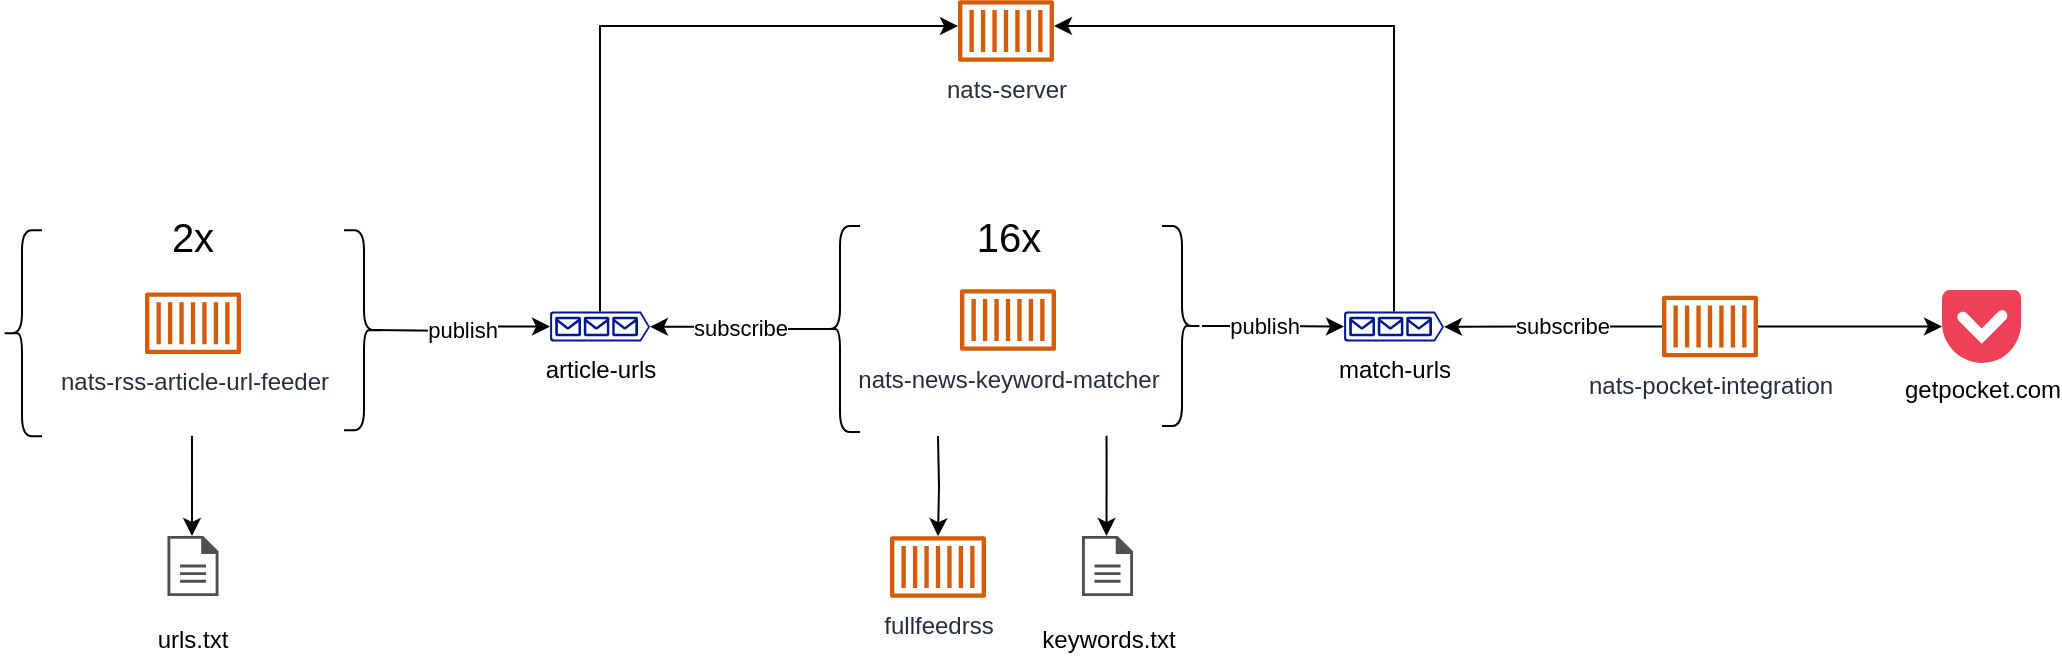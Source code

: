 <mxfile version="20.2.8" type="device"><diagram id="Yfbx8rVYjcb8BNsT8ME1" name="Page-1"><mxGraphModel dx="1906" dy="633" grid="1" gridSize="10" guides="1" tooltips="1" connect="1" arrows="1" fold="1" page="1" pageScale="1" pageWidth="1169" pageHeight="827" math="0" shadow="0"><root><mxCell id="0"/><mxCell id="1" parent="0"/><mxCell id="3aO3Zq7IsuRw8pjfxn2K-10" value="" style="edgeStyle=orthogonalEdgeStyle;rounded=0;orthogonalLoop=1;jettySize=auto;html=1;exitX=0.1;exitY=0.5;exitDx=0;exitDy=0;exitPerimeter=0;entryX=1;entryY=0.51;entryDx=0;entryDy=0;entryPerimeter=0;" parent="1" source="3aO3Zq7IsuRw8pjfxn2K-9" target="3aO3Zq7IsuRw8pjfxn2K-2" edge="1"><mxGeometry relative="1" as="geometry"><mxPoint x="150" y="160" as="targetPoint"/></mxGeometry></mxCell><mxCell id="3aO3Zq7IsuRw8pjfxn2K-22" value="subscribe" style="edgeLabel;html=1;align=center;verticalAlign=middle;resizable=0;points=[];" parent="3aO3Zq7IsuRw8pjfxn2K-10" vertex="1" connectable="0"><mxGeometry x="-0.038" y="2" relative="1" as="geometry"><mxPoint y="-3" as="offset"/></mxGeometry></mxCell><mxCell id="pSf1_7d5s_QFF2AIXK5g-8" style="edgeStyle=orthogonalEdgeStyle;rounded=0;orthogonalLoop=1;jettySize=auto;html=1;fontSize=20;" parent="1" source="3aO3Zq7IsuRw8pjfxn2K-2" target="3aO3Zq7IsuRw8pjfxn2K-30" edge="1"><mxGeometry relative="1" as="geometry"><Array as="points"><mxPoint x="79" y="80"/></Array></mxGeometry></mxCell><mxCell id="3aO3Zq7IsuRw8pjfxn2K-2" value="article-urls" style="sketch=0;aspect=fixed;pointerEvents=1;shadow=0;dashed=0;html=1;strokeColor=none;labelPosition=center;verticalLabelPosition=bottom;verticalAlign=top;align=center;fillColor=#00188D;shape=mxgraph.azure.queue_generic" parent="1" vertex="1"><mxGeometry x="54" y="222.75" width="50" height="15" as="geometry"/></mxCell><mxCell id="3aO3Zq7IsuRw8pjfxn2K-5" value="publish" style="edgeStyle=orthogonalEdgeStyle;rounded=0;orthogonalLoop=1;jettySize=auto;html=1;exitX=0.1;exitY=0.5;exitDx=0;exitDy=0;exitPerimeter=0;" parent="1" target="3aO3Zq7IsuRw8pjfxn2K-2" edge="1"><mxGeometry relative="1" as="geometry"><mxPoint x="-35" y="232" as="sourcePoint"/></mxGeometry></mxCell><mxCell id="3aO3Zq7IsuRw8pjfxn2K-4" value="nats-rss-article-url-feeder" style="sketch=0;outlineConnect=0;fontColor=#232F3E;gradientColor=none;fillColor=#D45B07;strokeColor=none;dashed=0;verticalLabelPosition=bottom;verticalAlign=top;align=center;html=1;fontSize=12;fontStyle=0;aspect=fixed;pointerEvents=1;shape=mxgraph.aws4.container_1;" parent="1" vertex="1"><mxGeometry x="-148.5" y="213.13" width="48" height="31" as="geometry"/></mxCell><mxCell id="3aO3Zq7IsuRw8pjfxn2K-9" value="" style="shape=curlyBracket;whiteSpace=wrap;html=1;rounded=1;" parent="1" vertex="1"><mxGeometry x="189" y="180" width="20" height="103" as="geometry"/></mxCell><mxCell id="3aO3Zq7IsuRw8pjfxn2K-11" value="nats-news-keyword-matcher" style="sketch=0;outlineConnect=0;fontColor=#232F3E;gradientColor=none;fillColor=#D45B07;strokeColor=none;dashed=0;verticalLabelPosition=bottom;verticalAlign=top;align=center;html=1;fontSize=12;fontStyle=0;aspect=fixed;pointerEvents=1;shape=mxgraph.aws4.container_1;" parent="1" vertex="1"><mxGeometry x="259" y="211.5" width="48" height="31" as="geometry"/></mxCell><mxCell id="3aO3Zq7IsuRw8pjfxn2K-27" value="" style="edgeStyle=orthogonalEdgeStyle;rounded=0;orthogonalLoop=1;jettySize=auto;html=1;" parent="1" target="3aO3Zq7IsuRw8pjfxn2K-25" edge="1"><mxGeometry relative="1" as="geometry"><mxPoint x="248" y="285" as="sourcePoint"/></mxGeometry></mxCell><mxCell id="3aO3Zq7IsuRw8pjfxn2K-16" value="" style="edgeStyle=orthogonalEdgeStyle;rounded=0;orthogonalLoop=1;jettySize=auto;html=1;" parent="1" source="3aO3Zq7IsuRw8pjfxn2K-14" target="3aO3Zq7IsuRw8pjfxn2K-15" edge="1"><mxGeometry relative="1" as="geometry"/></mxCell><mxCell id="3aO3Zq7IsuRw8pjfxn2K-23" value="publish" style="edgeLabel;html=1;align=center;verticalAlign=middle;resizable=0;points=[];" parent="3aO3Zq7IsuRw8pjfxn2K-16" vertex="1" connectable="0"><mxGeometry x="-0.383" y="-1" relative="1" as="geometry"><mxPoint x="9" y="-1" as="offset"/></mxGeometry></mxCell><mxCell id="3aO3Zq7IsuRw8pjfxn2K-14" value="" style="shape=curlyBracket;whiteSpace=wrap;html=1;rounded=1;flipH=1;" parent="1" vertex="1"><mxGeometry x="360" y="180" width="20" height="100" as="geometry"/></mxCell><mxCell id="3aO3Zq7IsuRw8pjfxn2K-20" value="" style="edgeStyle=orthogonalEdgeStyle;rounded=0;orthogonalLoop=1;jettySize=auto;html=1;entryX=1;entryY=0.51;entryDx=0;entryDy=0;entryPerimeter=0;" parent="1" source="3aO3Zq7IsuRw8pjfxn2K-19" target="3aO3Zq7IsuRw8pjfxn2K-15" edge="1"><mxGeometry relative="1" as="geometry"><mxPoint x="540" y="140" as="targetPoint"/></mxGeometry></mxCell><mxCell id="3aO3Zq7IsuRw8pjfxn2K-24" value="subscribe" style="edgeLabel;html=1;align=center;verticalAlign=middle;resizable=0;points=[];" parent="3aO3Zq7IsuRw8pjfxn2K-20" vertex="1" connectable="0"><mxGeometry x="-0.286" relative="1" as="geometry"><mxPoint x="-11" as="offset"/></mxGeometry></mxCell><mxCell id="pSf1_7d5s_QFF2AIXK5g-11" style="edgeStyle=orthogonalEdgeStyle;rounded=0;orthogonalLoop=1;jettySize=auto;html=1;fontSize=20;exitX=0.5;exitY=0;exitDx=0;exitDy=0;exitPerimeter=0;" parent="1" source="3aO3Zq7IsuRw8pjfxn2K-15" target="3aO3Zq7IsuRw8pjfxn2K-30" edge="1"><mxGeometry relative="1" as="geometry"><Array as="points"><mxPoint x="476" y="80"/></Array></mxGeometry></mxCell><mxCell id="3aO3Zq7IsuRw8pjfxn2K-15" value="match-urls" style="sketch=0;aspect=fixed;pointerEvents=1;shadow=0;dashed=0;html=1;strokeColor=none;labelPosition=center;verticalLabelPosition=bottom;verticalAlign=top;align=center;fillColor=#00188D;shape=mxgraph.azure.queue_generic" parent="1" vertex="1"><mxGeometry x="451" y="222.75" width="50" height="15" as="geometry"/></mxCell><mxCell id="3aO3Zq7IsuRw8pjfxn2K-29" value="" style="edgeStyle=orthogonalEdgeStyle;rounded=0;orthogonalLoop=1;jettySize=auto;html=1;" parent="1" source="3aO3Zq7IsuRw8pjfxn2K-19" target="3aO3Zq7IsuRw8pjfxn2K-28" edge="1"><mxGeometry relative="1" as="geometry"/></mxCell><mxCell id="3aO3Zq7IsuRw8pjfxn2K-19" value="nats-pocket-integration" style="sketch=0;outlineConnect=0;fontColor=#232F3E;gradientColor=none;fillColor=#D45B07;strokeColor=none;dashed=0;verticalLabelPosition=bottom;verticalAlign=top;align=center;html=1;fontSize=12;fontStyle=0;aspect=fixed;pointerEvents=1;shape=mxgraph.aws4.container_1;" parent="1" vertex="1"><mxGeometry x="610" y="214.75" width="48" height="31" as="geometry"/></mxCell><mxCell id="3aO3Zq7IsuRw8pjfxn2K-25" value="fullfeedrss" style="sketch=0;outlineConnect=0;fontColor=#232F3E;gradientColor=none;fillColor=#D45B07;strokeColor=none;dashed=0;verticalLabelPosition=bottom;verticalAlign=top;align=center;html=1;fontSize=12;fontStyle=0;aspect=fixed;pointerEvents=1;shape=mxgraph.aws4.container_1;" parent="1" vertex="1"><mxGeometry x="224" y="335" width="48" height="31" as="geometry"/></mxCell><mxCell id="3aO3Zq7IsuRw8pjfxn2K-28" value="getpocket.com" style="dashed=0;outlineConnect=0;html=1;align=center;labelPosition=center;verticalLabelPosition=bottom;verticalAlign=top;shape=mxgraph.weblogos.pocket;fillColor=#EE4056;strokeColor=none" parent="1" vertex="1"><mxGeometry x="750" y="212.05" width="39.55" height="36.4" as="geometry"/></mxCell><mxCell id="3aO3Zq7IsuRw8pjfxn2K-30" value="nats-server" style="sketch=0;outlineConnect=0;fontColor=#232F3E;gradientColor=none;fillColor=#D45B07;strokeColor=none;dashed=0;verticalLabelPosition=bottom;verticalAlign=top;align=center;html=1;fontSize=12;fontStyle=0;aspect=fixed;pointerEvents=1;shape=mxgraph.aws4.container_1;" parent="1" vertex="1"><mxGeometry x="258" y="67" width="48" height="31" as="geometry"/></mxCell><mxCell id="pSf1_7d5s_QFF2AIXK5g-6" value="&lt;font style=&quot;font-size: 20px;&quot;&gt;16x&lt;/font&gt;" style="text;html=1;strokeColor=none;fillColor=none;align=center;verticalAlign=middle;whiteSpace=wrap;rounded=0;" parent="1" vertex="1"><mxGeometry x="254.5" y="170" width="57" height="30" as="geometry"/></mxCell><mxCell id="pSf1_7d5s_QFF2AIXK5g-12" value="" style="shape=curlyBracket;whiteSpace=wrap;html=1;rounded=1;" parent="1" vertex="1"><mxGeometry x="-220" y="182.13" width="20" height="103" as="geometry"/></mxCell><mxCell id="pSf1_7d5s_QFF2AIXK5g-13" value="" style="shape=curlyBracket;whiteSpace=wrap;html=1;rounded=1;flipH=1;" parent="1" vertex="1"><mxGeometry x="-49" y="182.13" width="20" height="100" as="geometry"/></mxCell><mxCell id="pSf1_7d5s_QFF2AIXK5g-14" value="&lt;font style=&quot;font-size: 20px;&quot;&gt;2x&lt;/font&gt;" style="text;html=1;strokeColor=none;fillColor=none;align=center;verticalAlign=middle;whiteSpace=wrap;rounded=0;" parent="1" vertex="1"><mxGeometry x="-153" y="170" width="57" height="30" as="geometry"/></mxCell><mxCell id="pSf1_7d5s_QFF2AIXK5g-17" value="&lt;font style=&quot;font-size: 12px;&quot;&gt;keywords.txt&lt;/font&gt;" style="sketch=0;pointerEvents=1;shadow=0;dashed=0;html=1;strokeColor=none;fillColor=#505050;labelPosition=center;verticalLabelPosition=bottom;verticalAlign=top;outlineConnect=0;align=center;shape=mxgraph.office.concepts.document;fontSize=20;" parent="1" vertex="1"><mxGeometry x="320" y="335" width="25.53" height="30" as="geometry"/></mxCell><mxCell id="pSf1_7d5s_QFF2AIXK5g-18" value="" style="edgeStyle=orthogonalEdgeStyle;rounded=0;orthogonalLoop=1;jettySize=auto;html=1;" parent="1" edge="1"><mxGeometry relative="1" as="geometry"><mxPoint x="332.26" y="284.91" as="sourcePoint"/><mxPoint x="332.26" y="335.0" as="targetPoint"/><Array as="points"><mxPoint x="332.26" y="299.91"/><mxPoint x="332.26" y="299.91"/></Array></mxGeometry></mxCell><mxCell id="pSf1_7d5s_QFF2AIXK5g-19" value="&lt;font style=&quot;font-size: 12px;&quot;&gt;urls.txt&lt;/font&gt;" style="sketch=0;pointerEvents=1;shadow=0;dashed=0;html=1;strokeColor=none;fillColor=#505050;labelPosition=center;verticalLabelPosition=bottom;verticalAlign=top;outlineConnect=0;align=center;shape=mxgraph.office.concepts.document;fontSize=20;" parent="1" vertex="1"><mxGeometry x="-137.27" y="335" width="25.53" height="30" as="geometry"/></mxCell><mxCell id="pSf1_7d5s_QFF2AIXK5g-20" value="" style="edgeStyle=orthogonalEdgeStyle;rounded=0;orthogonalLoop=1;jettySize=auto;html=1;" parent="1" edge="1"><mxGeometry relative="1" as="geometry"><mxPoint x="-125.01" y="284.91" as="sourcePoint"/><mxPoint x="-125.01" y="335.0" as="targetPoint"/><Array as="points"><mxPoint x="-125.01" y="299.91"/><mxPoint x="-125.01" y="299.91"/></Array></mxGeometry></mxCell></root></mxGraphModel></diagram></mxfile>